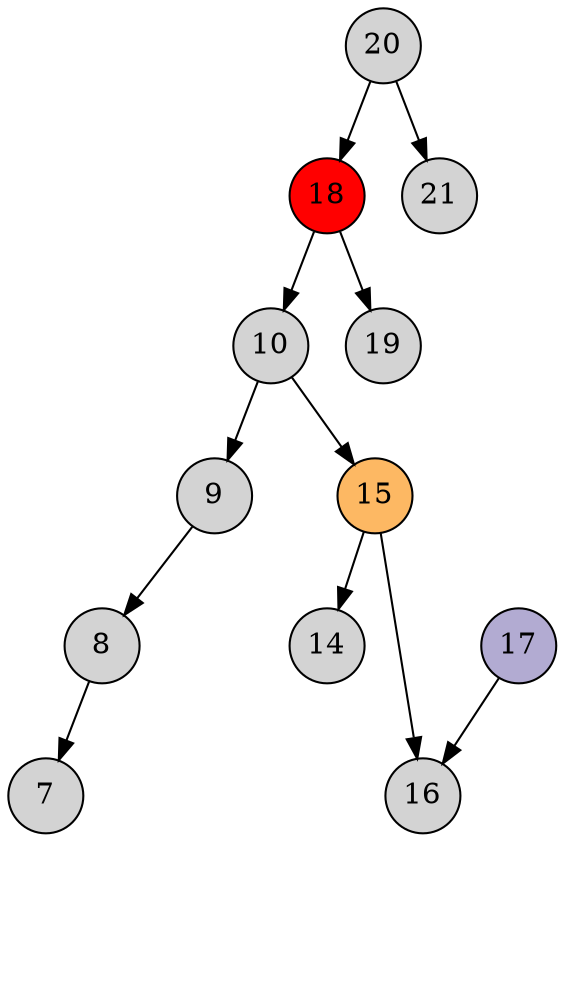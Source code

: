 digraph g{
    node[shape=circle style="filled" fixedsize=true]
    1,2,3,4,5,6,7,8,9,10,11,12;
    2[fillcolor="red"];
    node[style="invis"];
    1->{2,3};
    2->{4};
    2->{5};
    4->6->7->8;
    4->9->{10};
    11->12;
    9[fillcolor="/puor4/2"]
    11[fillcolor="/puor4/3"]
    9->12;
    edge [style="invis"];
    9->11;
    11->13;
    6->66;
    7->77;
    8->88;
    1[label="20"]
    3[label="21"];
    2[label="18"];
    5[label="19"];
    4[label="10"];
    6[label="9"];
    7[label="8"];
    8[label="7"];
    9[label="15"];
    10[label="14"];
    11[label="17"];
    12[label="16"];
}
